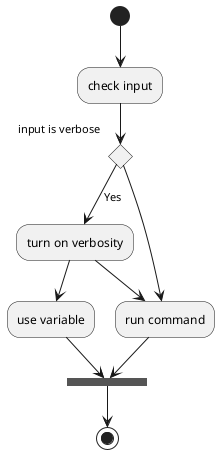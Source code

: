@startuml
(*)  --> "check input"
If "input is verbose" then
--> [Yes] "turn on verbosity" as tov
--> "run command"
else
--> "run command"
-down-> ===bar===
Endif
-->(*)

tov -down-> "use variable"
-down-> ===bar===
@enduml